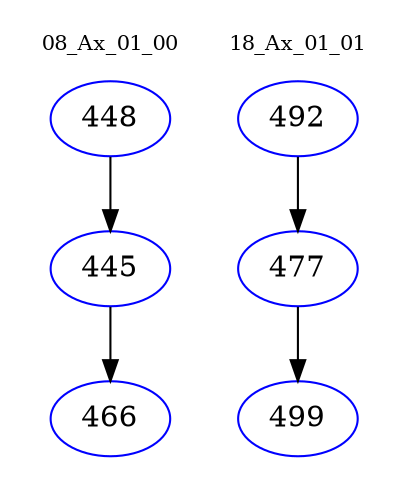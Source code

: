 digraph{
subgraph cluster_0 {
color = white
label = "08_Ax_01_00";
fontsize=10;
T0_448 [label="448", color="blue"]
T0_448 -> T0_445 [color="black"]
T0_445 [label="445", color="blue"]
T0_445 -> T0_466 [color="black"]
T0_466 [label="466", color="blue"]
}
subgraph cluster_1 {
color = white
label = "18_Ax_01_01";
fontsize=10;
T1_492 [label="492", color="blue"]
T1_492 -> T1_477 [color="black"]
T1_477 [label="477", color="blue"]
T1_477 -> T1_499 [color="black"]
T1_499 [label="499", color="blue"]
}
}
